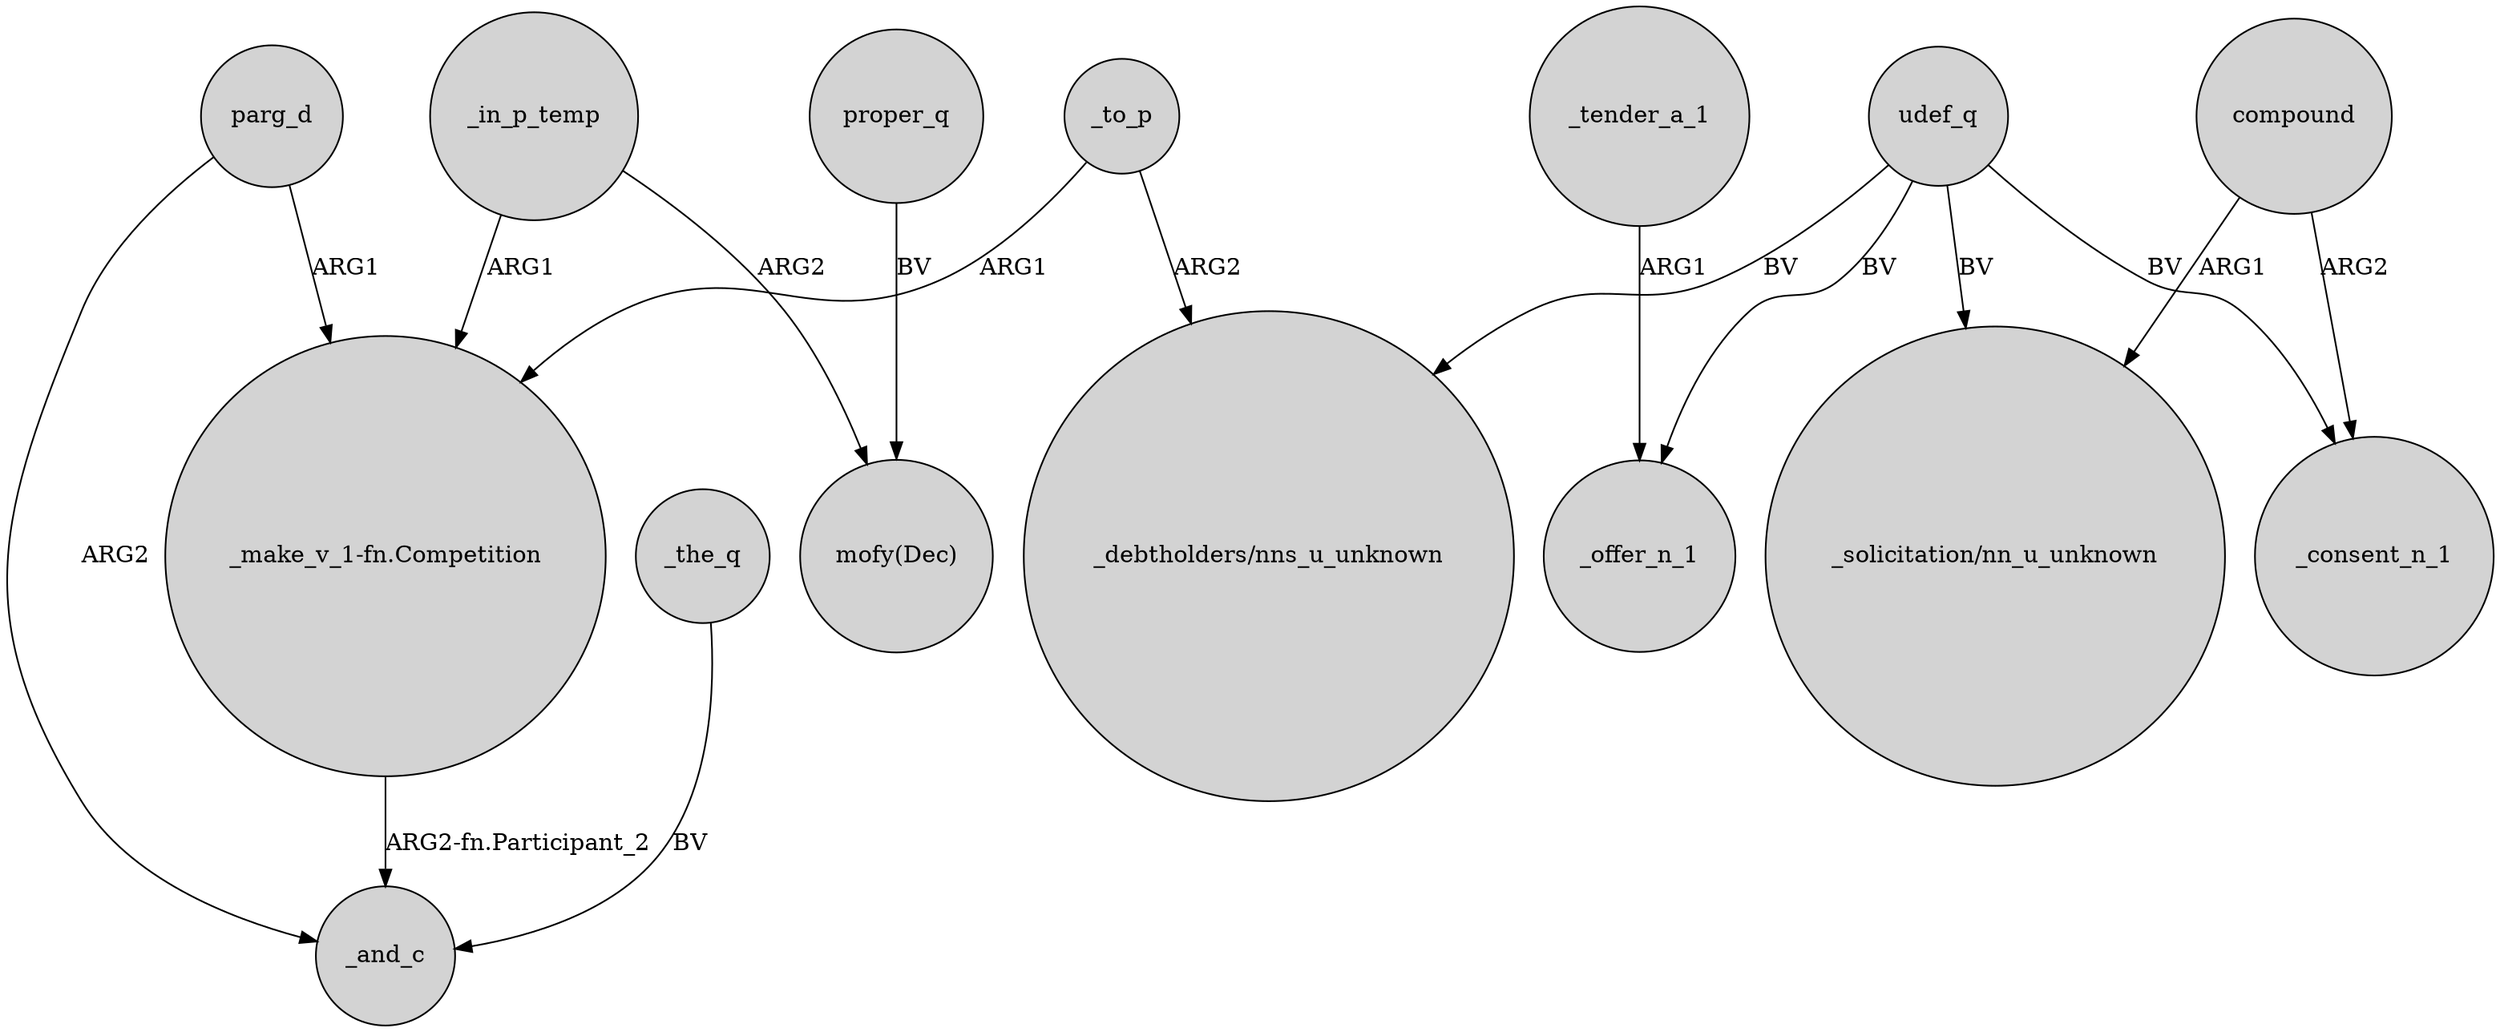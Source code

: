 digraph {
	node [shape=circle style=filled]
	"_make_v_1-fn.Competition" -> _and_c [label="ARG2-fn.Participant_2"]
	udef_q -> _offer_n_1 [label=BV]
	udef_q -> "_solicitation/nn_u_unknown" [label=BV]
	compound -> _consent_n_1 [label=ARG2]
	_in_p_temp -> "_make_v_1-fn.Competition" [label=ARG1]
	_tender_a_1 -> _offer_n_1 [label=ARG1]
	udef_q -> _consent_n_1 [label=BV]
	compound -> "_solicitation/nn_u_unknown" [label=ARG1]
	parg_d -> "_make_v_1-fn.Competition" [label=ARG1]
	_the_q -> _and_c [label=BV]
	_to_p -> "_debtholders/nns_u_unknown" [label=ARG2]
	parg_d -> _and_c [label=ARG2]
	_to_p -> "_make_v_1-fn.Competition" [label=ARG1]
	proper_q -> "mofy(Dec)" [label=BV]
	_in_p_temp -> "mofy(Dec)" [label=ARG2]
	udef_q -> "_debtholders/nns_u_unknown" [label=BV]
}

